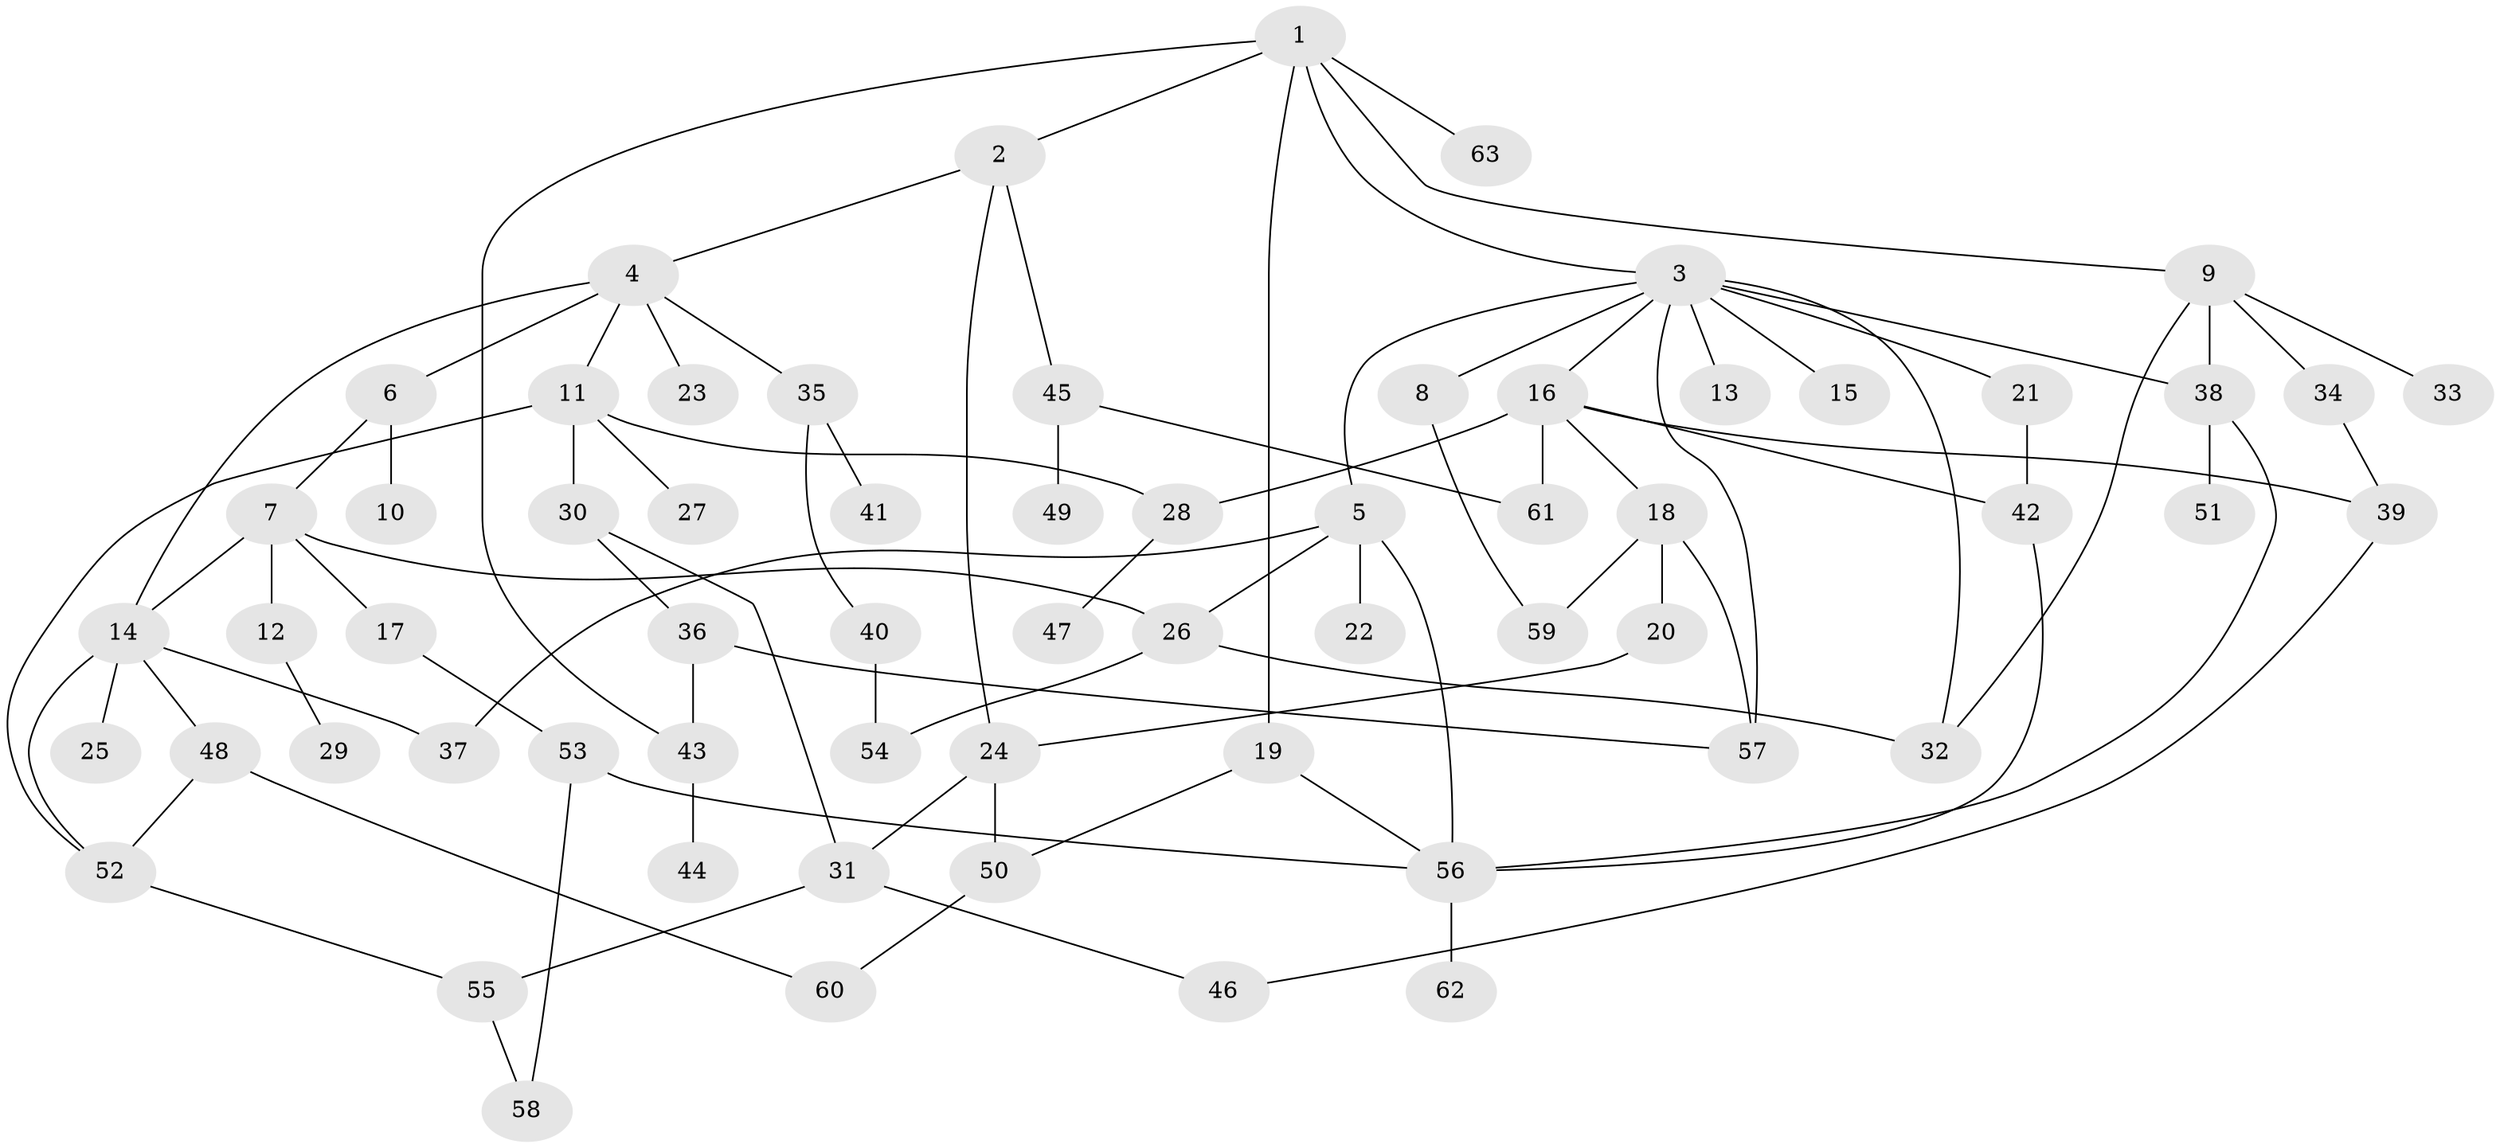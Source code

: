 // coarse degree distribution, {5: 0.11363636363636363, 9: 0.022727272727272728, 4: 0.11363636363636363, 2: 0.2727272727272727, 7: 0.045454545454545456, 6: 0.06818181818181818, 1: 0.20454545454545456, 3: 0.1590909090909091}
// Generated by graph-tools (version 1.1) at 2025/23/03/03/25 07:23:33]
// undirected, 63 vertices, 90 edges
graph export_dot {
graph [start="1"]
  node [color=gray90,style=filled];
  1;
  2;
  3;
  4;
  5;
  6;
  7;
  8;
  9;
  10;
  11;
  12;
  13;
  14;
  15;
  16;
  17;
  18;
  19;
  20;
  21;
  22;
  23;
  24;
  25;
  26;
  27;
  28;
  29;
  30;
  31;
  32;
  33;
  34;
  35;
  36;
  37;
  38;
  39;
  40;
  41;
  42;
  43;
  44;
  45;
  46;
  47;
  48;
  49;
  50;
  51;
  52;
  53;
  54;
  55;
  56;
  57;
  58;
  59;
  60;
  61;
  62;
  63;
  1 -- 2;
  1 -- 3;
  1 -- 9;
  1 -- 19;
  1 -- 43;
  1 -- 63;
  2 -- 4;
  2 -- 45;
  2 -- 24;
  3 -- 5;
  3 -- 8;
  3 -- 13;
  3 -- 15;
  3 -- 16;
  3 -- 21;
  3 -- 57;
  3 -- 38;
  3 -- 32;
  4 -- 6;
  4 -- 11;
  4 -- 23;
  4 -- 35;
  4 -- 14;
  5 -- 22;
  5 -- 37;
  5 -- 56;
  5 -- 26;
  6 -- 7;
  6 -- 10;
  7 -- 12;
  7 -- 14;
  7 -- 17;
  7 -- 26;
  8 -- 59;
  9 -- 32;
  9 -- 33;
  9 -- 34;
  9 -- 38;
  11 -- 27;
  11 -- 30;
  11 -- 52;
  11 -- 28;
  12 -- 29;
  14 -- 25;
  14 -- 48;
  14 -- 52;
  14 -- 37;
  16 -- 18;
  16 -- 28;
  16 -- 39;
  16 -- 42;
  16 -- 61;
  17 -- 53;
  18 -- 20;
  18 -- 57;
  18 -- 59;
  19 -- 50;
  19 -- 56;
  20 -- 24;
  21 -- 42;
  24 -- 50;
  24 -- 31;
  26 -- 54;
  26 -- 32;
  28 -- 47;
  30 -- 31;
  30 -- 36;
  31 -- 55;
  31 -- 46;
  34 -- 39;
  35 -- 40;
  35 -- 41;
  36 -- 43;
  36 -- 57;
  38 -- 51;
  38 -- 56;
  39 -- 46;
  40 -- 54;
  42 -- 56;
  43 -- 44;
  45 -- 49;
  45 -- 61;
  48 -- 60;
  48 -- 52;
  50 -- 60;
  52 -- 55;
  53 -- 58;
  53 -- 56;
  55 -- 58;
  56 -- 62;
}
